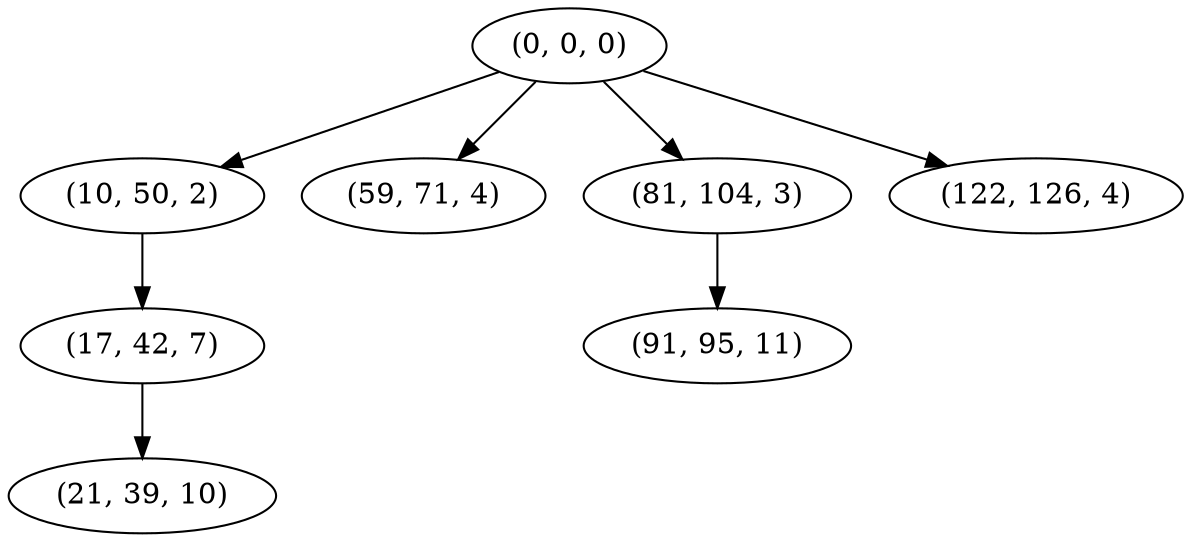 digraph tree {
    "(0, 0, 0)";
    "(10, 50, 2)";
    "(17, 42, 7)";
    "(21, 39, 10)";
    "(59, 71, 4)";
    "(81, 104, 3)";
    "(91, 95, 11)";
    "(122, 126, 4)";
    "(0, 0, 0)" -> "(10, 50, 2)";
    "(0, 0, 0)" -> "(59, 71, 4)";
    "(0, 0, 0)" -> "(81, 104, 3)";
    "(0, 0, 0)" -> "(122, 126, 4)";
    "(10, 50, 2)" -> "(17, 42, 7)";
    "(17, 42, 7)" -> "(21, 39, 10)";
    "(81, 104, 3)" -> "(91, 95, 11)";
}
